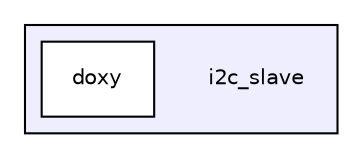 digraph "i2c_slave" {
  compound=true
  node [ fontsize="10", fontname="Helvetica"];
  edge [ labelfontsize="10", labelfontname="Helvetica"];
  subgraph clusterdir_8110339cd73e1a6c38acced3a8aaa629 {
    graph [ bgcolor="#eeeeff", pencolor="black", label="" URL="dir_8110339cd73e1a6c38acced3a8aaa629.html"];
    dir_8110339cd73e1a6c38acced3a8aaa629 [shape=plaintext label="i2c_slave"];
    dir_86efd1cf7161470dfc6a07a88e47590e [shape=box label="doxy" color="black" fillcolor="white" style="filled" URL="dir_86efd1cf7161470dfc6a07a88e47590e.html"];
  }
}
